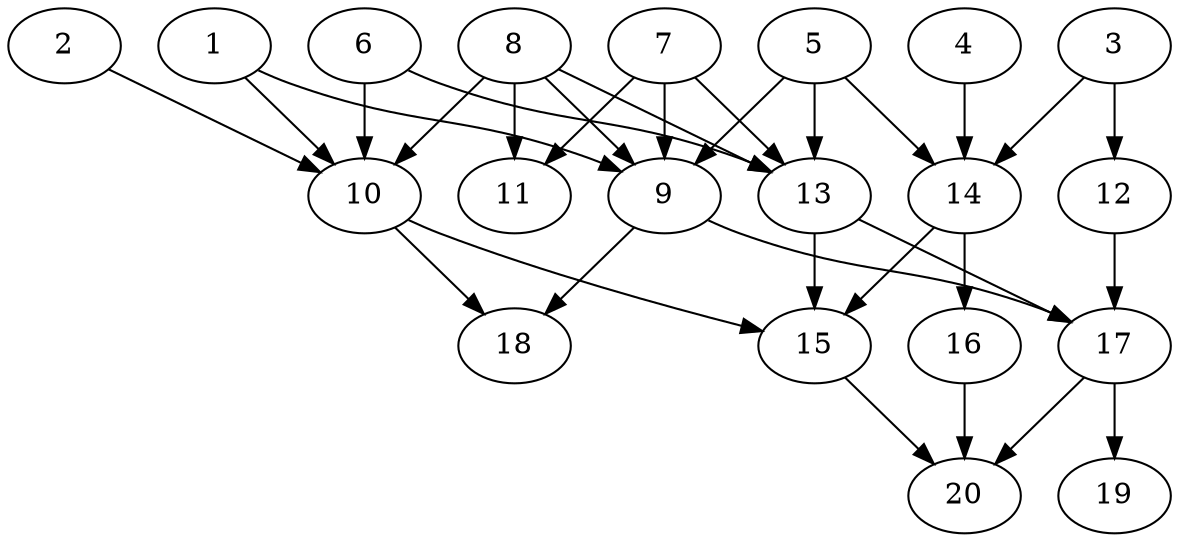 // DAG automatically generated by daggen at Tue Jul 23 14:25:45 2019
// ./daggen --dot -n 20 --ccr 0.3 --fat 0.7 --regular 0.5 --density 0.6 --mindata 5242880 --maxdata 52428800 
digraph G {
  1 [size="102113280", alpha="0.12", expect_size="30633984"] 
  1 -> 9 [size ="30633984"]
  1 -> 10 [size ="30633984"]
  2 [size="122176853", alpha="0.11", expect_size="36653056"] 
  2 -> 10 [size ="36653056"]
  3 [size="70533120", alpha="0.09", expect_size="21159936"] 
  3 -> 12 [size ="21159936"]
  3 -> 14 [size ="21159936"]
  4 [size="82459307", alpha="0.05", expect_size="24737792"] 
  4 -> 14 [size ="24737792"]
  5 [size="96730453", alpha="0.18", expect_size="29019136"] 
  5 -> 9 [size ="29019136"]
  5 -> 13 [size ="29019136"]
  5 -> 14 [size ="29019136"]
  6 [size="158211413", alpha="0.12", expect_size="47463424"] 
  6 -> 10 [size ="47463424"]
  6 -> 13 [size ="47463424"]
  7 [size="98911573", alpha="0.19", expect_size="29673472"] 
  7 -> 9 [size ="29673472"]
  7 -> 11 [size ="29673472"]
  7 -> 13 [size ="29673472"]
  8 [size="144831147", alpha="0.01", expect_size="43449344"] 
  8 -> 9 [size ="43449344"]
  8 -> 10 [size ="43449344"]
  8 -> 11 [size ="43449344"]
  8 -> 13 [size ="43449344"]
  9 [size="78062933", alpha="0.07", expect_size="23418880"] 
  9 -> 17 [size ="23418880"]
  9 -> 18 [size ="23418880"]
  10 [size="17865387", alpha="0.09", expect_size="5359616"] 
  10 -> 15 [size ="5359616"]
  10 -> 18 [size ="5359616"]
  11 [size="24122027", alpha="0.19", expect_size="7236608"] 
  12 [size="119459840", alpha="0.17", expect_size="35837952"] 
  12 -> 17 [size ="35837952"]
  13 [size="46237013", alpha="0.16", expect_size="13871104"] 
  13 -> 15 [size ="13871104"]
  13 -> 17 [size ="13871104"]
  14 [size="115780267", alpha="0.01", expect_size="34734080"] 
  14 -> 15 [size ="34734080"]
  14 -> 16 [size ="34734080"]
  15 [size="155050667", alpha="0.16", expect_size="46515200"] 
  15 -> 20 [size ="46515200"]
  16 [size="136451413", alpha="0.20", expect_size="40935424"] 
  16 -> 20 [size ="40935424"]
  17 [size="75161600", alpha="0.13", expect_size="22548480"] 
  17 -> 19 [size ="22548480"]
  17 -> 20 [size ="22548480"]
  18 [size="66109440", alpha="0.13", expect_size="19832832"] 
  19 [size="77506560", alpha="0.02", expect_size="23251968"] 
  20 [size="129542827", alpha="0.15", expect_size="38862848"] 
}
